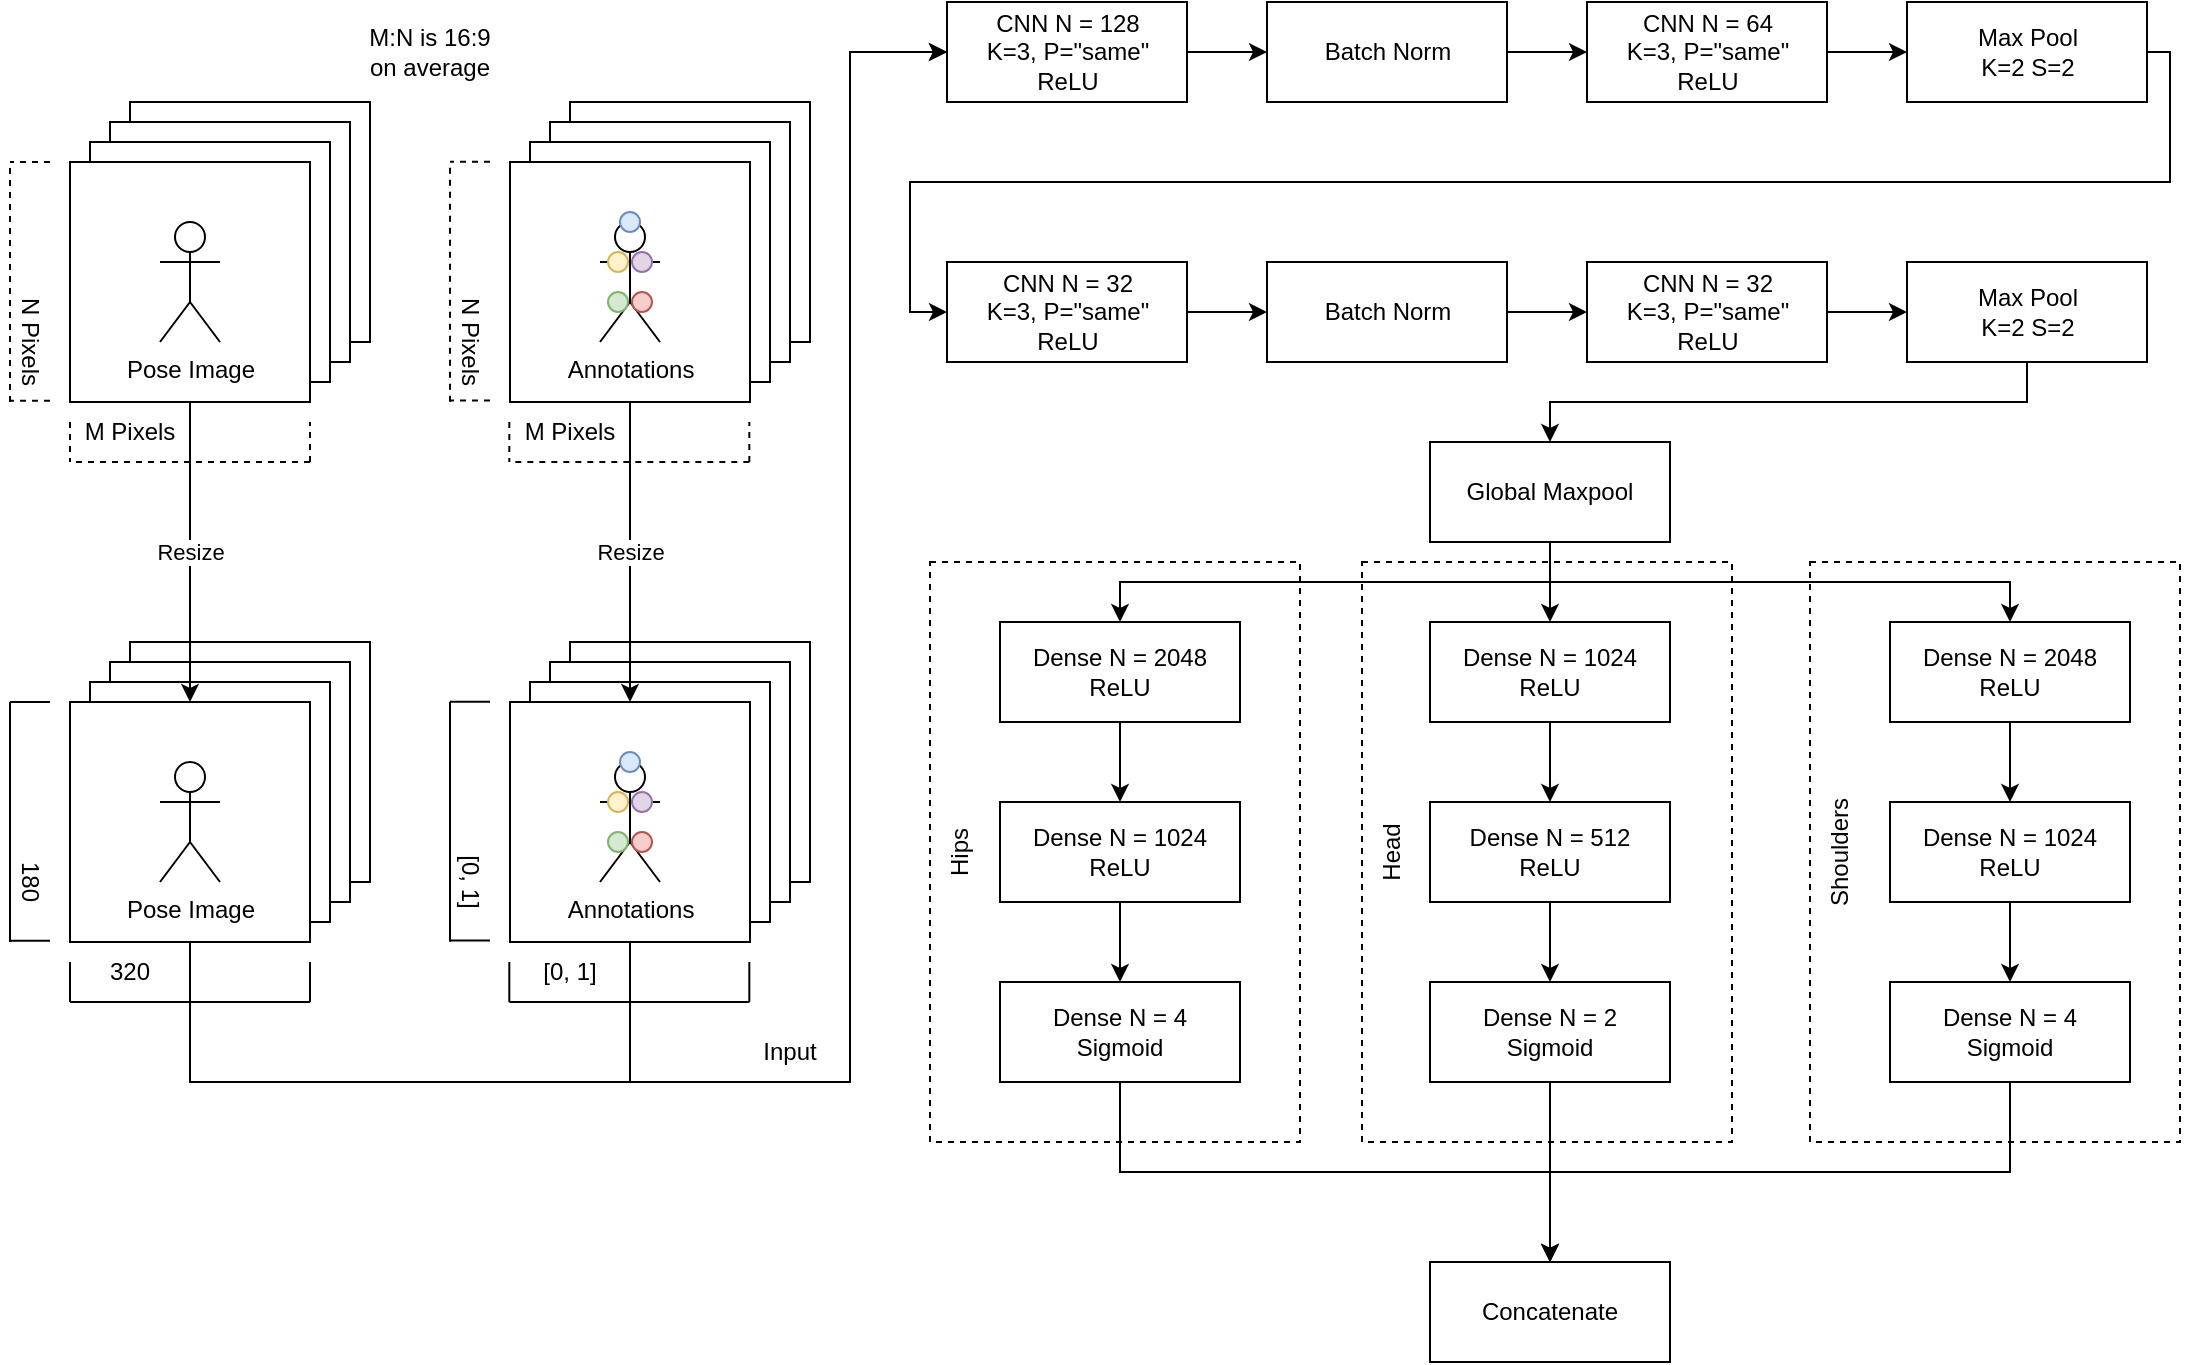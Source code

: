 <mxfile version="20.6.2" type="device"><diagram id="V7EqJJWOGPYZFJ_i2Ofy" name="Page-1"><mxGraphModel dx="1280" dy="1162" grid="1" gridSize="10" guides="1" tooltips="1" connect="1" arrows="1" fold="1" page="1" pageScale="1" pageWidth="850" pageHeight="1100" math="0" shadow="0"><root><mxCell id="0"/><mxCell id="1" parent="0"/><mxCell id="OcpxlNyTsRPscbPMwNmD-137" value="" style="rounded=0;whiteSpace=wrap;html=1;dashed=1;" vertex="1" parent="1"><mxGeometry x="786" y="440" width="185" height="290" as="geometry"/></mxCell><mxCell id="OcpxlNyTsRPscbPMwNmD-138" value="Head" style="text;html=1;strokeColor=none;fillColor=none;align=center;verticalAlign=middle;whiteSpace=wrap;rounded=0;dashed=1;rotation=-90;" vertex="1" parent="1"><mxGeometry x="766" y="570" width="70" height="30" as="geometry"/></mxCell><mxCell id="OcpxlNyTsRPscbPMwNmD-135" value="" style="rounded=0;whiteSpace=wrap;html=1;dashed=1;" vertex="1" parent="1"><mxGeometry x="1010" y="440" width="185" height="290" as="geometry"/></mxCell><mxCell id="OcpxlNyTsRPscbPMwNmD-136" value="Shoulders" style="text;html=1;strokeColor=none;fillColor=none;align=center;verticalAlign=middle;whiteSpace=wrap;rounded=0;dashed=1;rotation=-90;" vertex="1" parent="1"><mxGeometry x="990" y="570" width="70" height="30" as="geometry"/></mxCell><mxCell id="OcpxlNyTsRPscbPMwNmD-133" value="" style="rounded=0;whiteSpace=wrap;html=1;dashed=1;" vertex="1" parent="1"><mxGeometry x="570" y="440" width="185" height="290" as="geometry"/></mxCell><mxCell id="OcpxlNyTsRPscbPMwNmD-2" value="" style="rounded=0;whiteSpace=wrap;html=1;" vertex="1" parent="1"><mxGeometry x="170" y="210" width="120" height="120" as="geometry"/></mxCell><mxCell id="OcpxlNyTsRPscbPMwNmD-1" value="" style="rounded=0;whiteSpace=wrap;html=1;" vertex="1" parent="1"><mxGeometry x="160" y="220" width="120" height="120" as="geometry"/></mxCell><mxCell id="OcpxlNyTsRPscbPMwNmD-4" value="" style="rounded=0;whiteSpace=wrap;html=1;" vertex="1" parent="1"><mxGeometry x="150" y="230" width="120" height="120" as="geometry"/></mxCell><mxCell id="OcpxlNyTsRPscbPMwNmD-5" value="" style="rounded=0;whiteSpace=wrap;html=1;" vertex="1" parent="1"><mxGeometry x="140" y="240" width="120" height="120" as="geometry"/></mxCell><mxCell id="OcpxlNyTsRPscbPMwNmD-6" value="Pose Image" style="shape=umlActor;verticalLabelPosition=bottom;verticalAlign=top;html=1;outlineConnect=0;" vertex="1" parent="1"><mxGeometry x="185" y="270" width="30" height="60" as="geometry"/></mxCell><mxCell id="OcpxlNyTsRPscbPMwNmD-7" value="" style="rounded=0;whiteSpace=wrap;html=1;" vertex="1" parent="1"><mxGeometry x="390" y="210" width="120" height="120" as="geometry"/></mxCell><mxCell id="OcpxlNyTsRPscbPMwNmD-8" value="" style="rounded=0;whiteSpace=wrap;html=1;" vertex="1" parent="1"><mxGeometry x="380" y="220" width="120" height="120" as="geometry"/></mxCell><mxCell id="OcpxlNyTsRPscbPMwNmD-9" value="" style="rounded=0;whiteSpace=wrap;html=1;" vertex="1" parent="1"><mxGeometry x="370" y="230" width="120" height="120" as="geometry"/></mxCell><mxCell id="OcpxlNyTsRPscbPMwNmD-10" value="" style="rounded=0;whiteSpace=wrap;html=1;" vertex="1" parent="1"><mxGeometry x="360" y="240" width="120" height="120" as="geometry"/></mxCell><mxCell id="OcpxlNyTsRPscbPMwNmD-11" value="Annotations" style="shape=umlActor;verticalLabelPosition=bottom;verticalAlign=top;html=1;outlineConnect=0;" vertex="1" parent="1"><mxGeometry x="405" y="270" width="30" height="60" as="geometry"/></mxCell><mxCell id="OcpxlNyTsRPscbPMwNmD-12" value="" style="ellipse;whiteSpace=wrap;html=1;aspect=fixed;fillColor=#dae8fc;strokeColor=#6c8ebf;" vertex="1" parent="1"><mxGeometry x="415" y="265" width="10" height="10" as="geometry"/></mxCell><mxCell id="OcpxlNyTsRPscbPMwNmD-13" value="" style="ellipse;whiteSpace=wrap;html=1;aspect=fixed;fillColor=#fff2cc;strokeColor=#d6b656;" vertex="1" parent="1"><mxGeometry x="409" y="285" width="10" height="10" as="geometry"/></mxCell><mxCell id="OcpxlNyTsRPscbPMwNmD-14" value="" style="ellipse;whiteSpace=wrap;html=1;aspect=fixed;fillColor=#e1d5e7;strokeColor=#9673a6;" vertex="1" parent="1"><mxGeometry x="421" y="285" width="10" height="10" as="geometry"/></mxCell><mxCell id="OcpxlNyTsRPscbPMwNmD-15" value="" style="ellipse;whiteSpace=wrap;html=1;aspect=fixed;fillColor=#f8cecc;strokeColor=#b85450;" vertex="1" parent="1"><mxGeometry x="421" y="305" width="10" height="10" as="geometry"/></mxCell><mxCell id="OcpxlNyTsRPscbPMwNmD-16" value="" style="ellipse;whiteSpace=wrap;html=1;aspect=fixed;fillColor=#d5e8d4;strokeColor=#82b366;" vertex="1" parent="1"><mxGeometry x="409" y="305" width="10" height="10" as="geometry"/></mxCell><mxCell id="OcpxlNyTsRPscbPMwNmD-19" value="" style="endArrow=none;html=1;rounded=0;dashed=1;" edge="1" parent="1"><mxGeometry width="50" height="50" relative="1" as="geometry"><mxPoint x="110" y="360" as="sourcePoint"/><mxPoint x="110" y="240" as="targetPoint"/></mxGeometry></mxCell><mxCell id="OcpxlNyTsRPscbPMwNmD-20" value="" style="endArrow=none;html=1;rounded=0;dashed=1;" edge="1" parent="1"><mxGeometry width="50" height="50" relative="1" as="geometry"><mxPoint x="130" y="240" as="sourcePoint"/><mxPoint x="110" y="240" as="targetPoint"/></mxGeometry></mxCell><mxCell id="OcpxlNyTsRPscbPMwNmD-21" value="" style="endArrow=none;html=1;rounded=0;dashed=1;" edge="1" parent="1"><mxGeometry width="50" height="50" relative="1" as="geometry"><mxPoint x="130" y="359.43" as="sourcePoint"/><mxPoint x="110" y="359.43" as="targetPoint"/></mxGeometry></mxCell><mxCell id="OcpxlNyTsRPscbPMwNmD-22" value="N Pixels" style="text;html=1;strokeColor=none;fillColor=none;align=center;verticalAlign=middle;whiteSpace=wrap;rounded=0;rotation=90;" vertex="1" parent="1"><mxGeometry x="90" y="315" width="60" height="30" as="geometry"/></mxCell><mxCell id="OcpxlNyTsRPscbPMwNmD-23" value="" style="endArrow=none;html=1;rounded=0;dashed=1;" edge="1" parent="1"><mxGeometry width="50" height="50" relative="1" as="geometry"><mxPoint x="260" y="390" as="sourcePoint"/><mxPoint x="140" y="390" as="targetPoint"/></mxGeometry></mxCell><mxCell id="OcpxlNyTsRPscbPMwNmD-24" value="" style="endArrow=none;html=1;rounded=0;dashed=1;" edge="1" parent="1"><mxGeometry width="50" height="50" relative="1" as="geometry"><mxPoint x="140" y="370" as="sourcePoint"/><mxPoint x="140" y="390" as="targetPoint"/></mxGeometry></mxCell><mxCell id="OcpxlNyTsRPscbPMwNmD-25" value="" style="endArrow=none;html=1;rounded=0;dashed=1;" edge="1" parent="1"><mxGeometry width="50" height="50" relative="1" as="geometry"><mxPoint x="260" y="390" as="sourcePoint"/><mxPoint x="260" y="370" as="targetPoint"/></mxGeometry></mxCell><mxCell id="OcpxlNyTsRPscbPMwNmD-26" value="M Pixels" style="text;html=1;strokeColor=none;fillColor=none;align=center;verticalAlign=middle;whiteSpace=wrap;rounded=0;" vertex="1" parent="1"><mxGeometry x="140" y="360" width="60" height="30" as="geometry"/></mxCell><mxCell id="OcpxlNyTsRPscbPMwNmD-30" value="" style="endArrow=none;html=1;rounded=0;dashed=1;" edge="1" parent="1"><mxGeometry width="50" height="50" relative="1" as="geometry"><mxPoint x="330" y="359.88" as="sourcePoint"/><mxPoint x="330" y="239.88" as="targetPoint"/></mxGeometry></mxCell><mxCell id="OcpxlNyTsRPscbPMwNmD-31" value="" style="endArrow=none;html=1;rounded=0;dashed=1;" edge="1" parent="1"><mxGeometry width="50" height="50" relative="1" as="geometry"><mxPoint x="350" y="239.88" as="sourcePoint"/><mxPoint x="330" y="239.88" as="targetPoint"/></mxGeometry></mxCell><mxCell id="OcpxlNyTsRPscbPMwNmD-32" value="" style="endArrow=none;html=1;rounded=0;dashed=1;" edge="1" parent="1"><mxGeometry width="50" height="50" relative="1" as="geometry"><mxPoint x="350" y="359.31" as="sourcePoint"/><mxPoint x="330" y="359.31" as="targetPoint"/></mxGeometry></mxCell><mxCell id="OcpxlNyTsRPscbPMwNmD-33" value="N Pixels" style="text;html=1;strokeColor=none;fillColor=none;align=center;verticalAlign=middle;whiteSpace=wrap;rounded=0;rotation=90;" vertex="1" parent="1"><mxGeometry x="310" y="315" width="60" height="30" as="geometry"/></mxCell><mxCell id="OcpxlNyTsRPscbPMwNmD-34" value="" style="endArrow=none;html=1;rounded=0;dashed=1;" edge="1" parent="1"><mxGeometry width="50" height="50" relative="1" as="geometry"><mxPoint x="479.66" y="390" as="sourcePoint"/><mxPoint x="359.66" y="390" as="targetPoint"/></mxGeometry></mxCell><mxCell id="OcpxlNyTsRPscbPMwNmD-35" value="" style="endArrow=none;html=1;rounded=0;dashed=1;" edge="1" parent="1"><mxGeometry width="50" height="50" relative="1" as="geometry"><mxPoint x="359.66" y="370" as="sourcePoint"/><mxPoint x="359.66" y="390" as="targetPoint"/></mxGeometry></mxCell><mxCell id="OcpxlNyTsRPscbPMwNmD-36" value="" style="endArrow=none;html=1;rounded=0;dashed=1;" edge="1" parent="1"><mxGeometry width="50" height="50" relative="1" as="geometry"><mxPoint x="479.66" y="390" as="sourcePoint"/><mxPoint x="479.66" y="370" as="targetPoint"/></mxGeometry></mxCell><mxCell id="OcpxlNyTsRPscbPMwNmD-37" value="M Pixels" style="text;html=1;strokeColor=none;fillColor=none;align=center;verticalAlign=middle;whiteSpace=wrap;rounded=0;" vertex="1" parent="1"><mxGeometry x="360" y="360" width="60" height="30" as="geometry"/></mxCell><mxCell id="OcpxlNyTsRPscbPMwNmD-38" value="" style="rounded=0;whiteSpace=wrap;html=1;" vertex="1" parent="1"><mxGeometry x="170" y="480" width="120" height="120" as="geometry"/></mxCell><mxCell id="OcpxlNyTsRPscbPMwNmD-39" value="" style="rounded=0;whiteSpace=wrap;html=1;" vertex="1" parent="1"><mxGeometry x="160" y="490" width="120" height="120" as="geometry"/></mxCell><mxCell id="OcpxlNyTsRPscbPMwNmD-40" value="" style="rounded=0;whiteSpace=wrap;html=1;" vertex="1" parent="1"><mxGeometry x="150" y="500" width="120" height="120" as="geometry"/></mxCell><mxCell id="OcpxlNyTsRPscbPMwNmD-41" value="" style="rounded=0;whiteSpace=wrap;html=1;" vertex="1" parent="1"><mxGeometry x="140" y="510" width="120" height="120" as="geometry"/></mxCell><mxCell id="OcpxlNyTsRPscbPMwNmD-42" value="Pose Image" style="shape=umlActor;verticalLabelPosition=bottom;verticalAlign=top;html=1;outlineConnect=0;" vertex="1" parent="1"><mxGeometry x="185" y="540" width="30" height="60" as="geometry"/></mxCell><mxCell id="OcpxlNyTsRPscbPMwNmD-43" value="" style="rounded=0;whiteSpace=wrap;html=1;" vertex="1" parent="1"><mxGeometry x="390" y="480" width="120" height="120" as="geometry"/></mxCell><mxCell id="OcpxlNyTsRPscbPMwNmD-44" value="" style="rounded=0;whiteSpace=wrap;html=1;" vertex="1" parent="1"><mxGeometry x="380" y="490" width="120" height="120" as="geometry"/></mxCell><mxCell id="OcpxlNyTsRPscbPMwNmD-45" value="" style="rounded=0;whiteSpace=wrap;html=1;" vertex="1" parent="1"><mxGeometry x="370" y="500" width="120" height="120" as="geometry"/></mxCell><mxCell id="OcpxlNyTsRPscbPMwNmD-46" value="" style="rounded=0;whiteSpace=wrap;html=1;" vertex="1" parent="1"><mxGeometry x="360" y="510" width="120" height="120" as="geometry"/></mxCell><mxCell id="OcpxlNyTsRPscbPMwNmD-47" value="Annotations" style="shape=umlActor;verticalLabelPosition=bottom;verticalAlign=top;html=1;outlineConnect=0;" vertex="1" parent="1"><mxGeometry x="405" y="540" width="30" height="60" as="geometry"/></mxCell><mxCell id="OcpxlNyTsRPscbPMwNmD-48" value="" style="ellipse;whiteSpace=wrap;html=1;aspect=fixed;fillColor=#dae8fc;strokeColor=#6c8ebf;" vertex="1" parent="1"><mxGeometry x="415" y="535" width="10" height="10" as="geometry"/></mxCell><mxCell id="OcpxlNyTsRPscbPMwNmD-49" value="" style="ellipse;whiteSpace=wrap;html=1;aspect=fixed;fillColor=#fff2cc;strokeColor=#d6b656;" vertex="1" parent="1"><mxGeometry x="409" y="555" width="10" height="10" as="geometry"/></mxCell><mxCell id="OcpxlNyTsRPscbPMwNmD-50" value="" style="ellipse;whiteSpace=wrap;html=1;aspect=fixed;fillColor=#e1d5e7;strokeColor=#9673a6;" vertex="1" parent="1"><mxGeometry x="421" y="555" width="10" height="10" as="geometry"/></mxCell><mxCell id="OcpxlNyTsRPscbPMwNmD-51" value="" style="ellipse;whiteSpace=wrap;html=1;aspect=fixed;fillColor=#f8cecc;strokeColor=#b85450;" vertex="1" parent="1"><mxGeometry x="421" y="575" width="10" height="10" as="geometry"/></mxCell><mxCell id="OcpxlNyTsRPscbPMwNmD-52" value="" style="ellipse;whiteSpace=wrap;html=1;aspect=fixed;fillColor=#d5e8d4;strokeColor=#82b366;" vertex="1" parent="1"><mxGeometry x="409" y="575" width="10" height="10" as="geometry"/></mxCell><mxCell id="OcpxlNyTsRPscbPMwNmD-53" value="" style="endArrow=none;html=1;rounded=0;" edge="1" parent="1"><mxGeometry width="50" height="50" relative="1" as="geometry"><mxPoint x="110" y="630" as="sourcePoint"/><mxPoint x="110" y="510.0" as="targetPoint"/></mxGeometry></mxCell><mxCell id="OcpxlNyTsRPscbPMwNmD-54" value="" style="endArrow=none;html=1;rounded=0;" edge="1" parent="1"><mxGeometry width="50" height="50" relative="1" as="geometry"><mxPoint x="130" y="510.0" as="sourcePoint"/><mxPoint x="110" y="510.0" as="targetPoint"/></mxGeometry></mxCell><mxCell id="OcpxlNyTsRPscbPMwNmD-55" value="" style="endArrow=none;html=1;rounded=0;" edge="1" parent="1"><mxGeometry width="50" height="50" relative="1" as="geometry"><mxPoint x="130" y="629.43" as="sourcePoint"/><mxPoint x="110" y="629.43" as="targetPoint"/></mxGeometry></mxCell><mxCell id="OcpxlNyTsRPscbPMwNmD-56" value="180" style="text;html=1;strokeColor=none;fillColor=none;align=center;verticalAlign=middle;whiteSpace=wrap;rounded=0;rotation=90;" vertex="1" parent="1"><mxGeometry x="90" y="585" width="60" height="30" as="geometry"/></mxCell><mxCell id="OcpxlNyTsRPscbPMwNmD-57" value="" style="endArrow=none;html=1;rounded=0;" edge="1" parent="1"><mxGeometry width="50" height="50" relative="1" as="geometry"><mxPoint x="260" y="660" as="sourcePoint"/><mxPoint x="140" y="660" as="targetPoint"/></mxGeometry></mxCell><mxCell id="OcpxlNyTsRPscbPMwNmD-58" value="" style="endArrow=none;html=1;rounded=0;" edge="1" parent="1"><mxGeometry width="50" height="50" relative="1" as="geometry"><mxPoint x="140" y="640" as="sourcePoint"/><mxPoint x="140" y="660" as="targetPoint"/></mxGeometry></mxCell><mxCell id="OcpxlNyTsRPscbPMwNmD-59" value="" style="endArrow=none;html=1;rounded=0;" edge="1" parent="1"><mxGeometry width="50" height="50" relative="1" as="geometry"><mxPoint x="260" y="660" as="sourcePoint"/><mxPoint x="260" y="640" as="targetPoint"/></mxGeometry></mxCell><mxCell id="OcpxlNyTsRPscbPMwNmD-102" style="edgeStyle=orthogonalEdgeStyle;rounded=0;orthogonalLoop=1;jettySize=auto;html=1;exitX=1;exitY=0;exitDx=0;exitDy=0;" edge="1" parent="1" source="OcpxlNyTsRPscbPMwNmD-60" target="OcpxlNyTsRPscbPMwNmD-73"><mxGeometry relative="1" as="geometry"><Array as="points"><mxPoint x="200" y="700"/><mxPoint x="530" y="700"/><mxPoint x="530" y="185"/></Array></mxGeometry></mxCell><mxCell id="OcpxlNyTsRPscbPMwNmD-60" value="320" style="text;html=1;strokeColor=none;fillColor=none;align=center;verticalAlign=middle;whiteSpace=wrap;rounded=0;" vertex="1" parent="1"><mxGeometry x="140" y="630" width="60" height="30" as="geometry"/></mxCell><mxCell id="OcpxlNyTsRPscbPMwNmD-61" value="" style="endArrow=none;html=1;rounded=0;" edge="1" parent="1"><mxGeometry width="50" height="50" relative="1" as="geometry"><mxPoint x="330" y="629.88" as="sourcePoint"/><mxPoint x="330" y="509.88" as="targetPoint"/></mxGeometry></mxCell><mxCell id="OcpxlNyTsRPscbPMwNmD-62" value="" style="endArrow=none;html=1;rounded=0;" edge="1" parent="1"><mxGeometry width="50" height="50" relative="1" as="geometry"><mxPoint x="350" y="509.88" as="sourcePoint"/><mxPoint x="330" y="509.88" as="targetPoint"/></mxGeometry></mxCell><mxCell id="OcpxlNyTsRPscbPMwNmD-63" value="" style="endArrow=none;html=1;rounded=0;" edge="1" parent="1"><mxGeometry width="50" height="50" relative="1" as="geometry"><mxPoint x="350" y="629.31" as="sourcePoint"/><mxPoint x="330" y="629.31" as="targetPoint"/></mxGeometry></mxCell><mxCell id="OcpxlNyTsRPscbPMwNmD-64" value="[0, 1]" style="text;html=1;strokeColor=none;fillColor=none;align=center;verticalAlign=middle;whiteSpace=wrap;rounded=0;rotation=90;" vertex="1" parent="1"><mxGeometry x="310" y="585" width="60" height="30" as="geometry"/></mxCell><mxCell id="OcpxlNyTsRPscbPMwNmD-65" value="" style="endArrow=none;html=1;rounded=0;" edge="1" parent="1"><mxGeometry width="50" height="50" relative="1" as="geometry"><mxPoint x="479.66" y="660" as="sourcePoint"/><mxPoint x="359.66" y="660" as="targetPoint"/></mxGeometry></mxCell><mxCell id="OcpxlNyTsRPscbPMwNmD-66" value="" style="endArrow=none;html=1;rounded=0;" edge="1" parent="1"><mxGeometry width="50" height="50" relative="1" as="geometry"><mxPoint x="359.66" y="640" as="sourcePoint"/><mxPoint x="359.66" y="660" as="targetPoint"/></mxGeometry></mxCell><mxCell id="OcpxlNyTsRPscbPMwNmD-67" value="" style="endArrow=none;html=1;rounded=0;" edge="1" parent="1"><mxGeometry width="50" height="50" relative="1" as="geometry"><mxPoint x="479.66" y="660" as="sourcePoint"/><mxPoint x="479.66" y="640" as="targetPoint"/></mxGeometry></mxCell><mxCell id="OcpxlNyTsRPscbPMwNmD-103" style="edgeStyle=orthogonalEdgeStyle;rounded=0;orthogonalLoop=1;jettySize=auto;html=1;exitX=1;exitY=0;exitDx=0;exitDy=0;entryX=0;entryY=0.5;entryDx=0;entryDy=0;" edge="1" parent="1" source="OcpxlNyTsRPscbPMwNmD-68" target="OcpxlNyTsRPscbPMwNmD-73"><mxGeometry relative="1" as="geometry"><Array as="points"><mxPoint x="420" y="700"/><mxPoint x="530" y="700"/><mxPoint x="530" y="185"/></Array></mxGeometry></mxCell><mxCell id="OcpxlNyTsRPscbPMwNmD-68" value="[0, 1]" style="text;html=1;strokeColor=none;fillColor=none;align=center;verticalAlign=middle;whiteSpace=wrap;rounded=0;" vertex="1" parent="1"><mxGeometry x="360.0" y="630" width="60" height="30" as="geometry"/></mxCell><mxCell id="OcpxlNyTsRPscbPMwNmD-69" value="M:N is 16:9&lt;br&gt;on average" style="text;html=1;strokeColor=none;fillColor=none;align=center;verticalAlign=middle;whiteSpace=wrap;rounded=0;" vertex="1" parent="1"><mxGeometry x="270" y="170" width="100" height="30" as="geometry"/></mxCell><mxCell id="OcpxlNyTsRPscbPMwNmD-71" value="Resize" style="edgeStyle=orthogonalEdgeStyle;rounded=0;orthogonalLoop=1;jettySize=auto;html=1;" edge="1" parent="1" source="OcpxlNyTsRPscbPMwNmD-5" target="OcpxlNyTsRPscbPMwNmD-41"><mxGeometry relative="1" as="geometry"/></mxCell><mxCell id="OcpxlNyTsRPscbPMwNmD-72" value="Resize" style="edgeStyle=orthogonalEdgeStyle;rounded=0;orthogonalLoop=1;jettySize=auto;html=1;" edge="1" parent="1" source="OcpxlNyTsRPscbPMwNmD-10" target="OcpxlNyTsRPscbPMwNmD-46"><mxGeometry relative="1" as="geometry"><mxPoint x="560" y="420" as="sourcePoint"/><mxPoint x="560" y="440" as="targetPoint"/></mxGeometry></mxCell><mxCell id="OcpxlNyTsRPscbPMwNmD-94" style="edgeStyle=orthogonalEdgeStyle;rounded=0;orthogonalLoop=1;jettySize=auto;html=1;" edge="1" parent="1" source="OcpxlNyTsRPscbPMwNmD-73" target="OcpxlNyTsRPscbPMwNmD-74"><mxGeometry relative="1" as="geometry"/></mxCell><mxCell id="OcpxlNyTsRPscbPMwNmD-73" value="CNN N = 128 &lt;br&gt;K=3, P=&quot;same&quot;&lt;br&gt;ReLU" style="rounded=0;whiteSpace=wrap;html=1;" vertex="1" parent="1"><mxGeometry x="578.5" y="160" width="120" height="50" as="geometry"/></mxCell><mxCell id="OcpxlNyTsRPscbPMwNmD-95" style="edgeStyle=orthogonalEdgeStyle;rounded=0;orthogonalLoop=1;jettySize=auto;html=1;" edge="1" parent="1" source="OcpxlNyTsRPscbPMwNmD-74" target="OcpxlNyTsRPscbPMwNmD-76"><mxGeometry relative="1" as="geometry"/></mxCell><mxCell id="OcpxlNyTsRPscbPMwNmD-74" value="Batch Norm" style="rounded=0;whiteSpace=wrap;html=1;" vertex="1" parent="1"><mxGeometry x="738.5" y="160" width="120" height="50" as="geometry"/></mxCell><mxCell id="OcpxlNyTsRPscbPMwNmD-96" style="edgeStyle=orthogonalEdgeStyle;rounded=0;orthogonalLoop=1;jettySize=auto;html=1;" edge="1" parent="1" source="OcpxlNyTsRPscbPMwNmD-76" target="OcpxlNyTsRPscbPMwNmD-83"><mxGeometry relative="1" as="geometry"/></mxCell><mxCell id="OcpxlNyTsRPscbPMwNmD-76" value="CNN N = 64&lt;br&gt;K=3, P=&quot;same&quot;&lt;br&gt;ReLU" style="rounded=0;whiteSpace=wrap;html=1;" vertex="1" parent="1"><mxGeometry x="898.5" y="160" width="120" height="50" as="geometry"/></mxCell><mxCell id="OcpxlNyTsRPscbPMwNmD-97" style="edgeStyle=orthogonalEdgeStyle;rounded=0;orthogonalLoop=1;jettySize=auto;html=1;entryX=0;entryY=0.5;entryDx=0;entryDy=0;" edge="1" parent="1" source="OcpxlNyTsRPscbPMwNmD-83" target="OcpxlNyTsRPscbPMwNmD-89"><mxGeometry relative="1" as="geometry"><Array as="points"><mxPoint x="1190" y="185"/><mxPoint x="1190" y="250"/><mxPoint x="560" y="250"/><mxPoint x="560" y="315"/></Array></mxGeometry></mxCell><mxCell id="OcpxlNyTsRPscbPMwNmD-83" value="Max Pool&lt;br&gt;K=2 S=2" style="rounded=0;whiteSpace=wrap;html=1;" vertex="1" parent="1"><mxGeometry x="1058.5" y="160" width="120" height="50" as="geometry"/></mxCell><mxCell id="OcpxlNyTsRPscbPMwNmD-98" style="edgeStyle=orthogonalEdgeStyle;rounded=0;orthogonalLoop=1;jettySize=auto;html=1;" edge="1" parent="1" source="OcpxlNyTsRPscbPMwNmD-89" target="OcpxlNyTsRPscbPMwNmD-90"><mxGeometry relative="1" as="geometry"/></mxCell><mxCell id="OcpxlNyTsRPscbPMwNmD-89" value="CNN N = 32&lt;br&gt;K=3, P=&quot;same&quot;&lt;br&gt;ReLU" style="rounded=0;whiteSpace=wrap;html=1;" vertex="1" parent="1"><mxGeometry x="578.5" y="290" width="120" height="50" as="geometry"/></mxCell><mxCell id="OcpxlNyTsRPscbPMwNmD-99" style="edgeStyle=orthogonalEdgeStyle;rounded=0;orthogonalLoop=1;jettySize=auto;html=1;" edge="1" parent="1" source="OcpxlNyTsRPscbPMwNmD-90" target="OcpxlNyTsRPscbPMwNmD-91"><mxGeometry relative="1" as="geometry"/></mxCell><mxCell id="OcpxlNyTsRPscbPMwNmD-90" value="Batch Norm" style="rounded=0;whiteSpace=wrap;html=1;" vertex="1" parent="1"><mxGeometry x="738.5" y="290" width="120" height="50" as="geometry"/></mxCell><mxCell id="OcpxlNyTsRPscbPMwNmD-100" style="edgeStyle=orthogonalEdgeStyle;rounded=0;orthogonalLoop=1;jettySize=auto;html=1;" edge="1" parent="1" source="OcpxlNyTsRPscbPMwNmD-91" target="OcpxlNyTsRPscbPMwNmD-92"><mxGeometry relative="1" as="geometry"/></mxCell><mxCell id="OcpxlNyTsRPscbPMwNmD-91" value="CNN N = 32&lt;br&gt;K=3, P=&quot;same&quot;&lt;br&gt;ReLU" style="rounded=0;whiteSpace=wrap;html=1;" vertex="1" parent="1"><mxGeometry x="898.5" y="290" width="120" height="50" as="geometry"/></mxCell><mxCell id="OcpxlNyTsRPscbPMwNmD-139" style="edgeStyle=orthogonalEdgeStyle;rounded=0;orthogonalLoop=1;jettySize=auto;html=1;" edge="1" parent="1" source="OcpxlNyTsRPscbPMwNmD-92" target="OcpxlNyTsRPscbPMwNmD-93"><mxGeometry relative="1" as="geometry"><Array as="points"><mxPoint x="1118" y="360"/><mxPoint x="880" y="360"/></Array></mxGeometry></mxCell><mxCell id="OcpxlNyTsRPscbPMwNmD-92" value="Max Pool &lt;br&gt;K=2 S=2" style="rounded=0;whiteSpace=wrap;html=1;" vertex="1" parent="1"><mxGeometry x="1058.5" y="290" width="120" height="50" as="geometry"/></mxCell><mxCell id="OcpxlNyTsRPscbPMwNmD-129" style="edgeStyle=orthogonalEdgeStyle;rounded=0;orthogonalLoop=1;jettySize=auto;html=1;exitX=0.5;exitY=1;exitDx=0;exitDy=0;" edge="1" parent="1" source="OcpxlNyTsRPscbPMwNmD-93" target="OcpxlNyTsRPscbPMwNmD-107"><mxGeometry relative="1" as="geometry"/></mxCell><mxCell id="OcpxlNyTsRPscbPMwNmD-130" style="edgeStyle=orthogonalEdgeStyle;rounded=0;orthogonalLoop=1;jettySize=auto;html=1;exitX=0.5;exitY=1;exitDx=0;exitDy=0;" edge="1" parent="1" source="OcpxlNyTsRPscbPMwNmD-93" target="OcpxlNyTsRPscbPMwNmD-115"><mxGeometry relative="1" as="geometry"/></mxCell><mxCell id="OcpxlNyTsRPscbPMwNmD-131" style="edgeStyle=orthogonalEdgeStyle;rounded=0;orthogonalLoop=1;jettySize=auto;html=1;exitX=0.5;exitY=1;exitDx=0;exitDy=0;" edge="1" parent="1" source="OcpxlNyTsRPscbPMwNmD-93" target="OcpxlNyTsRPscbPMwNmD-120"><mxGeometry relative="1" as="geometry"/></mxCell><mxCell id="OcpxlNyTsRPscbPMwNmD-93" value="Global Maxpool" style="rounded=0;whiteSpace=wrap;html=1;" vertex="1" parent="1"><mxGeometry x="820" y="380" width="120" height="50" as="geometry"/></mxCell><mxCell id="OcpxlNyTsRPscbPMwNmD-104" value="Input" style="text;html=1;strokeColor=none;fillColor=none;align=center;verticalAlign=middle;whiteSpace=wrap;rounded=0;" vertex="1" parent="1"><mxGeometry x="470" y="670" width="60" height="30" as="geometry"/></mxCell><mxCell id="OcpxlNyTsRPscbPMwNmD-110" style="edgeStyle=orthogonalEdgeStyle;rounded=0;orthogonalLoop=1;jettySize=auto;html=1;" edge="1" parent="1" source="OcpxlNyTsRPscbPMwNmD-107" target="OcpxlNyTsRPscbPMwNmD-108"><mxGeometry relative="1" as="geometry"/></mxCell><mxCell id="OcpxlNyTsRPscbPMwNmD-107" value="Dense N = 2048&lt;br&gt;ReLU" style="rounded=0;whiteSpace=wrap;html=1;" vertex="1" parent="1"><mxGeometry x="605" y="470" width="120" height="50" as="geometry"/></mxCell><mxCell id="OcpxlNyTsRPscbPMwNmD-111" style="edgeStyle=orthogonalEdgeStyle;rounded=0;orthogonalLoop=1;jettySize=auto;html=1;" edge="1" parent="1" source="OcpxlNyTsRPscbPMwNmD-108" target="OcpxlNyTsRPscbPMwNmD-109"><mxGeometry relative="1" as="geometry"/></mxCell><mxCell id="OcpxlNyTsRPscbPMwNmD-108" value="Dense N = 1024&lt;br&gt;ReLU" style="rounded=0;whiteSpace=wrap;html=1;" vertex="1" parent="1"><mxGeometry x="605" y="560" width="120" height="50" as="geometry"/></mxCell><mxCell id="OcpxlNyTsRPscbPMwNmD-126" style="edgeStyle=orthogonalEdgeStyle;rounded=0;orthogonalLoop=1;jettySize=auto;html=1;exitX=0.5;exitY=1;exitDx=0;exitDy=0;" edge="1" parent="1" source="OcpxlNyTsRPscbPMwNmD-109" target="OcpxlNyTsRPscbPMwNmD-125"><mxGeometry relative="1" as="geometry"/></mxCell><mxCell id="OcpxlNyTsRPscbPMwNmD-109" value="Dense N = 4&lt;br&gt;Sigmoid" style="rounded=0;whiteSpace=wrap;html=1;" vertex="1" parent="1"><mxGeometry x="605" y="650" width="120" height="50" as="geometry"/></mxCell><mxCell id="OcpxlNyTsRPscbPMwNmD-114" style="edgeStyle=orthogonalEdgeStyle;rounded=0;orthogonalLoop=1;jettySize=auto;html=1;" edge="1" parent="1" source="OcpxlNyTsRPscbPMwNmD-115" target="OcpxlNyTsRPscbPMwNmD-117"><mxGeometry relative="1" as="geometry"/></mxCell><mxCell id="OcpxlNyTsRPscbPMwNmD-115" value="Dense N = 1024&lt;br&gt;ReLU" style="rounded=0;whiteSpace=wrap;html=1;" vertex="1" parent="1"><mxGeometry x="820" y="470" width="120" height="50" as="geometry"/></mxCell><mxCell id="OcpxlNyTsRPscbPMwNmD-116" style="edgeStyle=orthogonalEdgeStyle;rounded=0;orthogonalLoop=1;jettySize=auto;html=1;" edge="1" parent="1" source="OcpxlNyTsRPscbPMwNmD-117" target="OcpxlNyTsRPscbPMwNmD-118"><mxGeometry relative="1" as="geometry"/></mxCell><mxCell id="OcpxlNyTsRPscbPMwNmD-117" value="Dense N = 512&lt;br&gt;ReLU" style="rounded=0;whiteSpace=wrap;html=1;" vertex="1" parent="1"><mxGeometry x="820" y="560" width="120" height="50" as="geometry"/></mxCell><mxCell id="OcpxlNyTsRPscbPMwNmD-127" style="edgeStyle=orthogonalEdgeStyle;rounded=0;orthogonalLoop=1;jettySize=auto;html=1;" edge="1" parent="1" source="OcpxlNyTsRPscbPMwNmD-118" target="OcpxlNyTsRPscbPMwNmD-125"><mxGeometry relative="1" as="geometry"/></mxCell><mxCell id="OcpxlNyTsRPscbPMwNmD-118" value="Dense N = 2&lt;br&gt;Sigmoid" style="rounded=0;whiteSpace=wrap;html=1;" vertex="1" parent="1"><mxGeometry x="820" y="650" width="120" height="50" as="geometry"/></mxCell><mxCell id="OcpxlNyTsRPscbPMwNmD-119" style="edgeStyle=orthogonalEdgeStyle;rounded=0;orthogonalLoop=1;jettySize=auto;html=1;" edge="1" parent="1" source="OcpxlNyTsRPscbPMwNmD-120" target="OcpxlNyTsRPscbPMwNmD-122"><mxGeometry relative="1" as="geometry"/></mxCell><mxCell id="OcpxlNyTsRPscbPMwNmD-120" value="Dense N = 2048&lt;br&gt;ReLU" style="rounded=0;whiteSpace=wrap;html=1;" vertex="1" parent="1"><mxGeometry x="1050" y="470" width="120" height="50" as="geometry"/></mxCell><mxCell id="OcpxlNyTsRPscbPMwNmD-121" style="edgeStyle=orthogonalEdgeStyle;rounded=0;orthogonalLoop=1;jettySize=auto;html=1;" edge="1" parent="1" source="OcpxlNyTsRPscbPMwNmD-122" target="OcpxlNyTsRPscbPMwNmD-123"><mxGeometry relative="1" as="geometry"/></mxCell><mxCell id="OcpxlNyTsRPscbPMwNmD-122" value="Dense N = 1024&lt;br&gt;ReLU" style="rounded=0;whiteSpace=wrap;html=1;" vertex="1" parent="1"><mxGeometry x="1050" y="560" width="120" height="50" as="geometry"/></mxCell><mxCell id="OcpxlNyTsRPscbPMwNmD-128" style="edgeStyle=orthogonalEdgeStyle;rounded=0;orthogonalLoop=1;jettySize=auto;html=1;exitX=0.5;exitY=1;exitDx=0;exitDy=0;" edge="1" parent="1" source="OcpxlNyTsRPscbPMwNmD-123" target="OcpxlNyTsRPscbPMwNmD-125"><mxGeometry relative="1" as="geometry"/></mxCell><mxCell id="OcpxlNyTsRPscbPMwNmD-123" value="Dense N = 4&lt;br&gt;Sigmoid" style="rounded=0;whiteSpace=wrap;html=1;" vertex="1" parent="1"><mxGeometry x="1050" y="650" width="120" height="50" as="geometry"/></mxCell><mxCell id="OcpxlNyTsRPscbPMwNmD-125" value="Concatenate" style="rounded=0;whiteSpace=wrap;html=1;" vertex="1" parent="1"><mxGeometry x="820" y="790" width="120" height="50" as="geometry"/></mxCell><mxCell id="OcpxlNyTsRPscbPMwNmD-134" value="Hips" style="text;html=1;strokeColor=none;fillColor=none;align=center;verticalAlign=middle;whiteSpace=wrap;rounded=0;dashed=1;rotation=-90;" vertex="1" parent="1"><mxGeometry x="550" y="570" width="70" height="30" as="geometry"/></mxCell></root></mxGraphModel></diagram></mxfile>